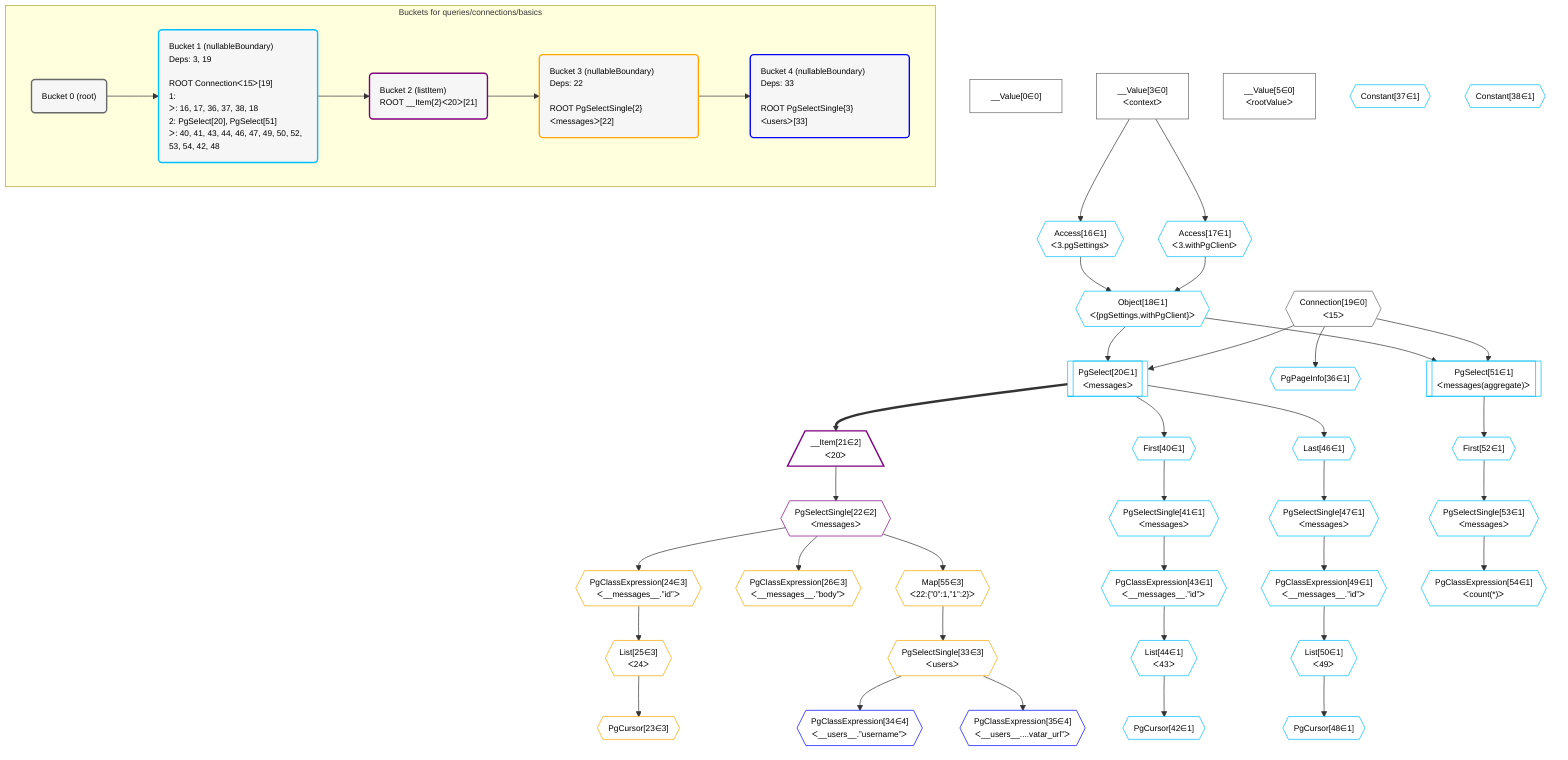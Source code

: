 %%{init: {'themeVariables': { 'fontSize': '12px'}}}%%
graph TD
    classDef path fill:#eee,stroke:#000,color:#000
    classDef plan fill:#fff,stroke-width:1px,color:#000
    classDef itemplan fill:#fff,stroke-width:2px,color:#000
    classDef unbatchedplan fill:#dff,stroke-width:1px,color:#000
    classDef sideeffectplan fill:#fcc,stroke-width:2px,color:#000
    classDef bucket fill:#f6f6f6,color:#000,stroke-width:2px,text-align:left


    %% define steps
    __Value0["__Value[0∈0]"]:::plan
    __Value3["__Value[3∈0]<br />ᐸcontextᐳ"]:::plan
    __Value5["__Value[5∈0]<br />ᐸrootValueᐳ"]:::plan
    Access16{{"Access[16∈1]<br />ᐸ3.pgSettingsᐳ"}}:::plan
    Access17{{"Access[17∈1]<br />ᐸ3.withPgClientᐳ"}}:::plan
    Object18{{"Object[18∈1]<br />ᐸ{pgSettings,withPgClient}ᐳ"}}:::plan
    Connection19{{"Connection[19∈0]<br />ᐸ15ᐳ"}}:::plan
    PgSelect20[["PgSelect[20∈1]<br />ᐸmessagesᐳ"]]:::plan
    __Item21[/"__Item[21∈2]<br />ᐸ20ᐳ"\]:::itemplan
    PgSelectSingle22{{"PgSelectSingle[22∈2]<br />ᐸmessagesᐳ"}}:::plan
    PgClassExpression24{{"PgClassExpression[24∈3]<br />ᐸ__messages__.”id”ᐳ"}}:::plan
    List25{{"List[25∈3]<br />ᐸ24ᐳ"}}:::plan
    PgCursor23{{"PgCursor[23∈3]"}}:::plan
    PgClassExpression26{{"PgClassExpression[26∈3]<br />ᐸ__messages__.”body”ᐳ"}}:::plan
    Map55{{"Map[55∈3]<br />ᐸ22:{”0”:1,”1”:2}ᐳ"}}:::plan
    PgSelectSingle33{{"PgSelectSingle[33∈3]<br />ᐸusersᐳ"}}:::plan
    PgClassExpression34{{"PgClassExpression[34∈4]<br />ᐸ__users__.”username”ᐳ"}}:::plan
    PgClassExpression35{{"PgClassExpression[35∈4]<br />ᐸ__users__....vatar_url”ᐳ"}}:::plan
    PgPageInfo36{{"PgPageInfo[36∈1]"}}:::plan
    Constant37{{"Constant[37∈1]"}}:::plan
    Constant38{{"Constant[38∈1]"}}:::plan
    First40{{"First[40∈1]"}}:::plan
    PgSelectSingle41{{"PgSelectSingle[41∈1]<br />ᐸmessagesᐳ"}}:::plan
    PgClassExpression43{{"PgClassExpression[43∈1]<br />ᐸ__messages__.”id”ᐳ"}}:::plan
    List44{{"List[44∈1]<br />ᐸ43ᐳ"}}:::plan
    PgCursor42{{"PgCursor[42∈1]"}}:::plan
    Last46{{"Last[46∈1]"}}:::plan
    PgSelectSingle47{{"PgSelectSingle[47∈1]<br />ᐸmessagesᐳ"}}:::plan
    PgClassExpression49{{"PgClassExpression[49∈1]<br />ᐸ__messages__.”id”ᐳ"}}:::plan
    List50{{"List[50∈1]<br />ᐸ49ᐳ"}}:::plan
    PgCursor48{{"PgCursor[48∈1]"}}:::plan
    PgSelect51[["PgSelect[51∈1]<br />ᐸmessages(aggregate)ᐳ"]]:::plan
    First52{{"First[52∈1]"}}:::plan
    PgSelectSingle53{{"PgSelectSingle[53∈1]<br />ᐸmessagesᐳ"}}:::plan
    PgClassExpression54{{"PgClassExpression[54∈1]<br />ᐸcount(*)ᐳ"}}:::plan

    %% plan dependencies
    __Value3 --> Access16
    __Value3 --> Access17
    Access16 & Access17 --> Object18
    Object18 & Connection19 --> PgSelect20
    PgSelect20 ==> __Item21
    __Item21 --> PgSelectSingle22
    PgSelectSingle22 --> PgClassExpression24
    PgClassExpression24 --> List25
    List25 --> PgCursor23
    PgSelectSingle22 --> PgClassExpression26
    PgSelectSingle22 --> Map55
    Map55 --> PgSelectSingle33
    PgSelectSingle33 --> PgClassExpression34
    PgSelectSingle33 --> PgClassExpression35
    Connection19 --> PgPageInfo36
    PgSelect20 --> First40
    First40 --> PgSelectSingle41
    PgSelectSingle41 --> PgClassExpression43
    PgClassExpression43 --> List44
    List44 --> PgCursor42
    PgSelect20 --> Last46
    Last46 --> PgSelectSingle47
    PgSelectSingle47 --> PgClassExpression49
    PgClassExpression49 --> List50
    List50 --> PgCursor48
    Object18 & Connection19 --> PgSelect51
    PgSelect51 --> First52
    First52 --> PgSelectSingle53
    PgSelectSingle53 --> PgClassExpression54

    subgraph "Buckets for queries/connections/basics"
    Bucket0("Bucket 0 (root)"):::bucket
    classDef bucket0 stroke:#696969
    class Bucket0,__Value0,__Value3,__Value5,Connection19 bucket0
    Bucket1("Bucket 1 (nullableBoundary)<br />Deps: 3, 19<br /><br />ROOT Connectionᐸ15ᐳ[19]<br />1: <br />ᐳ: 16, 17, 36, 37, 38, 18<br />2: PgSelect[20], PgSelect[51]<br />ᐳ: 40, 41, 43, 44, 46, 47, 49, 50, 52, 53, 54, 42, 48"):::bucket
    classDef bucket1 stroke:#00bfff
    class Bucket1,Access16,Access17,Object18,PgSelect20,PgPageInfo36,Constant37,Constant38,First40,PgSelectSingle41,PgCursor42,PgClassExpression43,List44,Last46,PgSelectSingle47,PgCursor48,PgClassExpression49,List50,PgSelect51,First52,PgSelectSingle53,PgClassExpression54 bucket1
    Bucket2("Bucket 2 (listItem)<br />ROOT __Item{2}ᐸ20ᐳ[21]"):::bucket
    classDef bucket2 stroke:#7f007f
    class Bucket2,__Item21,PgSelectSingle22 bucket2
    Bucket3("Bucket 3 (nullableBoundary)<br />Deps: 22<br /><br />ROOT PgSelectSingle{2}ᐸmessagesᐳ[22]"):::bucket
    classDef bucket3 stroke:#ffa500
    class Bucket3,PgCursor23,PgClassExpression24,List25,PgClassExpression26,PgSelectSingle33,Map55 bucket3
    Bucket4("Bucket 4 (nullableBoundary)<br />Deps: 33<br /><br />ROOT PgSelectSingle{3}ᐸusersᐳ[33]"):::bucket
    classDef bucket4 stroke:#0000ff
    class Bucket4,PgClassExpression34,PgClassExpression35 bucket4
    Bucket0 --> Bucket1
    Bucket1 --> Bucket2
    Bucket2 --> Bucket3
    Bucket3 --> Bucket4
    end